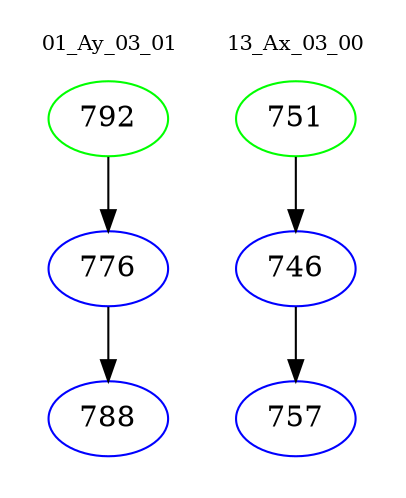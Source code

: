 digraph{
subgraph cluster_0 {
color = white
label = "01_Ay_03_01";
fontsize=10;
T0_792 [label="792", color="green"]
T0_792 -> T0_776 [color="black"]
T0_776 [label="776", color="blue"]
T0_776 -> T0_788 [color="black"]
T0_788 [label="788", color="blue"]
}
subgraph cluster_1 {
color = white
label = "13_Ax_03_00";
fontsize=10;
T1_751 [label="751", color="green"]
T1_751 -> T1_746 [color="black"]
T1_746 [label="746", color="blue"]
T1_746 -> T1_757 [color="black"]
T1_757 [label="757", color="blue"]
}
}
